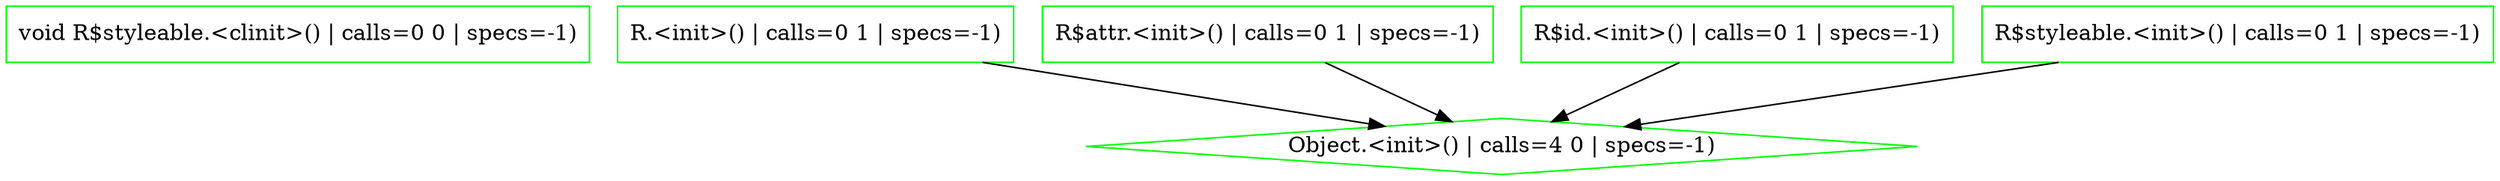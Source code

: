 digraph {
"com.facebook.shimmer.R$styleable.<clinit>():void.1bc1ea949f0be4e607bae3b9f0987f2b" [shape=box,label="void R$styleable.<clinit>() | calls=0 0 | specs=-1)",color=green,shape=box]
"java.lang.Object.<init>().dfab4f0d99f94f824a6db190f40d78c9" [shape=box,label="Object.<init>() | calls=4 0 | specs=-1)",color=green,shape=diamond]
"com.facebook.shimmer.R.<init>().2b7558753a1054a8d98dd33c2372f2e1" [shape=box,label="R.<init>() | calls=0 1 | specs=-1)",color=green,shape=box]
"com.facebook.shimmer.R$attr.<init>().f3d71920185ee099025f25870a9e64ff" [shape=box,label="R$attr.<init>() | calls=0 1 | specs=-1)",color=green,shape=box]
"com.facebook.shimmer.R$id.<init>().ef0b4fa03a82480b5e4d5519b3e62cdf" [shape=box,label="R$id.<init>() | calls=0 1 | specs=-1)",color=green,shape=box]
"com.facebook.shimmer.R$styleable.<init>().57f3528dc71444779a04dced63a1d8ae" [shape=box,label="R$styleable.<init>() | calls=0 1 | specs=-1)",color=green,shape=box]
"com.facebook.shimmer.R$styleable.<init>().57f3528dc71444779a04dced63a1d8ae" -> "java.lang.Object.<init>().dfab4f0d99f94f824a6db190f40d78c9"
"com.facebook.shimmer.R$id.<init>().ef0b4fa03a82480b5e4d5519b3e62cdf" -> "java.lang.Object.<init>().dfab4f0d99f94f824a6db190f40d78c9"
"com.facebook.shimmer.R$attr.<init>().f3d71920185ee099025f25870a9e64ff" -> "java.lang.Object.<init>().dfab4f0d99f94f824a6db190f40d78c9"
"com.facebook.shimmer.R.<init>().2b7558753a1054a8d98dd33c2372f2e1" -> "java.lang.Object.<init>().dfab4f0d99f94f824a6db190f40d78c9"
}
